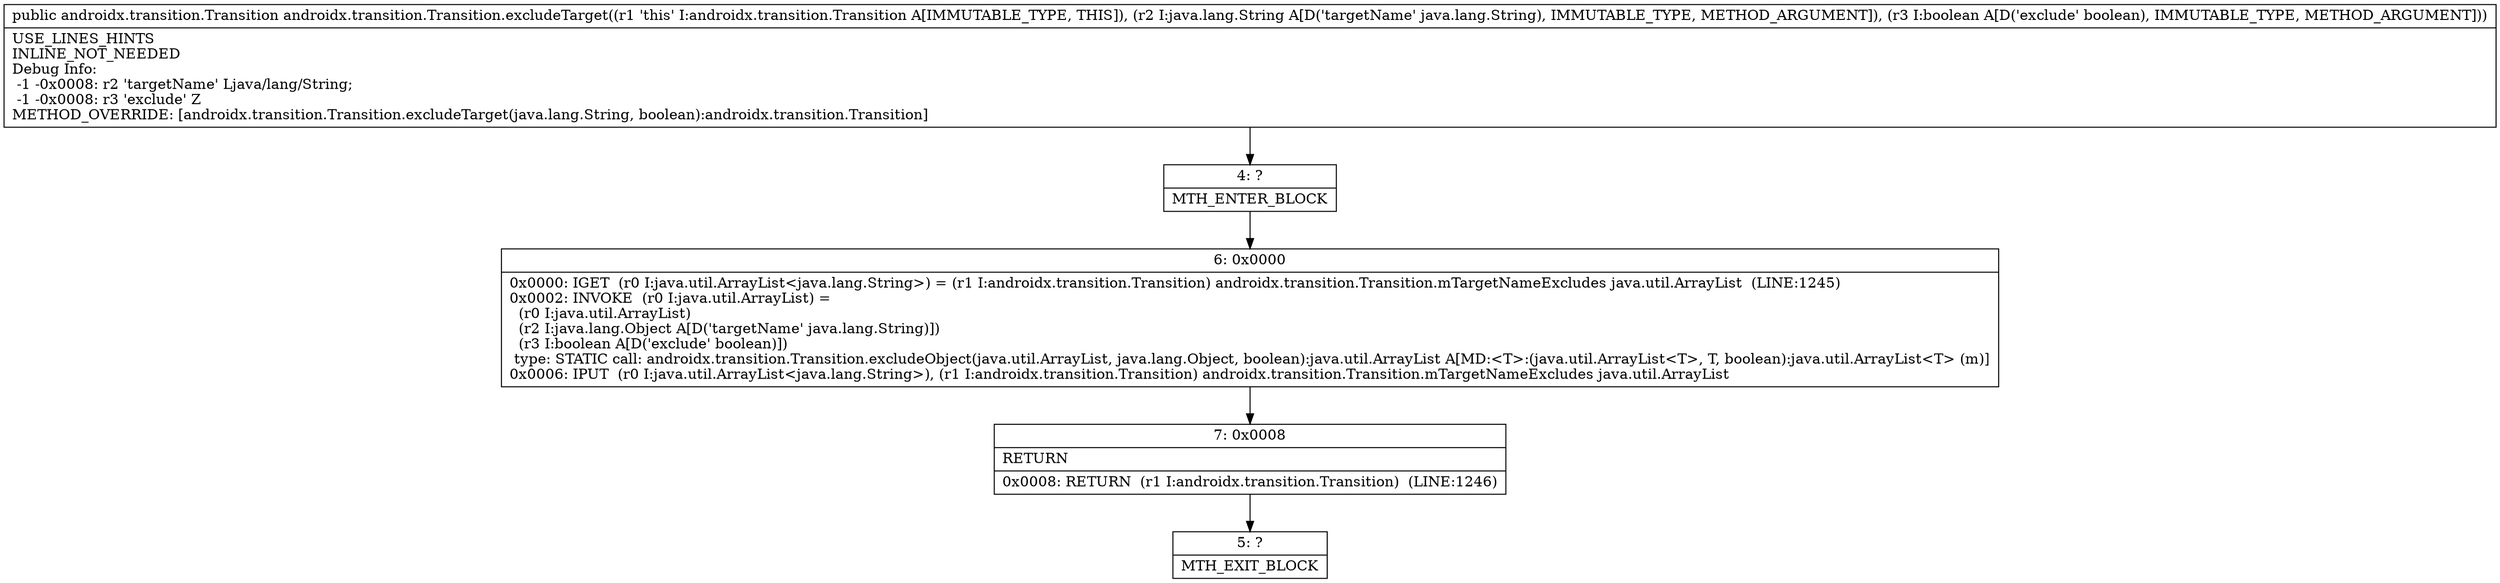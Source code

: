 digraph "CFG forandroidx.transition.Transition.excludeTarget(Ljava\/lang\/String;Z)Landroidx\/transition\/Transition;" {
Node_4 [shape=record,label="{4\:\ ?|MTH_ENTER_BLOCK\l}"];
Node_6 [shape=record,label="{6\:\ 0x0000|0x0000: IGET  (r0 I:java.util.ArrayList\<java.lang.String\>) = (r1 I:androidx.transition.Transition) androidx.transition.Transition.mTargetNameExcludes java.util.ArrayList  (LINE:1245)\l0x0002: INVOKE  (r0 I:java.util.ArrayList) = \l  (r0 I:java.util.ArrayList)\l  (r2 I:java.lang.Object A[D('targetName' java.lang.String)])\l  (r3 I:boolean A[D('exclude' boolean)])\l type: STATIC call: androidx.transition.Transition.excludeObject(java.util.ArrayList, java.lang.Object, boolean):java.util.ArrayList A[MD:\<T\>:(java.util.ArrayList\<T\>, T, boolean):java.util.ArrayList\<T\> (m)]\l0x0006: IPUT  (r0 I:java.util.ArrayList\<java.lang.String\>), (r1 I:androidx.transition.Transition) androidx.transition.Transition.mTargetNameExcludes java.util.ArrayList \l}"];
Node_7 [shape=record,label="{7\:\ 0x0008|RETURN\l|0x0008: RETURN  (r1 I:androidx.transition.Transition)  (LINE:1246)\l}"];
Node_5 [shape=record,label="{5\:\ ?|MTH_EXIT_BLOCK\l}"];
MethodNode[shape=record,label="{public androidx.transition.Transition androidx.transition.Transition.excludeTarget((r1 'this' I:androidx.transition.Transition A[IMMUTABLE_TYPE, THIS]), (r2 I:java.lang.String A[D('targetName' java.lang.String), IMMUTABLE_TYPE, METHOD_ARGUMENT]), (r3 I:boolean A[D('exclude' boolean), IMMUTABLE_TYPE, METHOD_ARGUMENT]))  | USE_LINES_HINTS\lINLINE_NOT_NEEDED\lDebug Info:\l  \-1 \-0x0008: r2 'targetName' Ljava\/lang\/String;\l  \-1 \-0x0008: r3 'exclude' Z\lMETHOD_OVERRIDE: [androidx.transition.Transition.excludeTarget(java.lang.String, boolean):androidx.transition.Transition]\l}"];
MethodNode -> Node_4;Node_4 -> Node_6;
Node_6 -> Node_7;
Node_7 -> Node_5;
}

